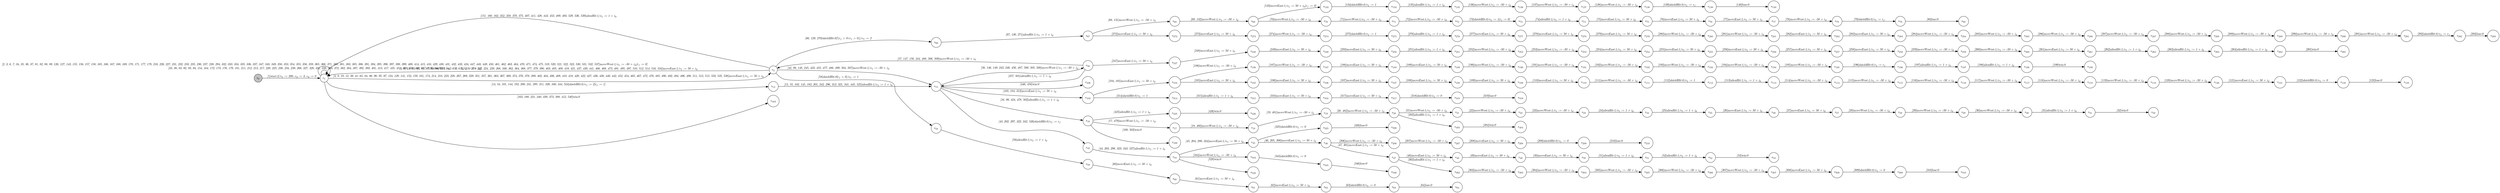 digraph EFSM{
  graph [rankdir="LR", fontname="Latin Modern Math"];
  node [color="black", fillcolor="white", shape="circle", style="filled", fontname="Latin Modern Math"];
  edge [fontname="Latin Modern Math"];

  s0[fillcolor="gray", label=<s<sub>0</sub>>];
  s1[label=<s<sub>1</sub>>];
  s4[label=<s<sub>4</sub>>];
  s14[label=<s<sub>14</sub>>];
  s15[label=<s<sub>15</sub>>];
  s16[label=<s<sub>16</sub>>];
  s17[label=<s<sub>17</sub>>];
  s18[label=<s<sub>18</sub>>];
  s19[label=<s<sub>19</sub>>];
  s20[label=<s<sub>20</sub>>];
  s21[label=<s<sub>21</sub>>];
  s22[label=<s<sub>22</sub>>];
  s23[label=<s<sub>23</sub>>];
  s24[label=<s<sub>24</sub>>];
  s25[label=<s<sub>25</sub>>];
  s26[label=<s<sub>26</sub>>];
  s27[label=<s<sub>27</sub>>];
  s28[label=<s<sub>28</sub>>];
  s29[label=<s<sub>29</sub>>];
  s30[label=<s<sub>30</sub>>];
  s31[label=<s<sub>31</sub>>];
  s32[label=<s<sub>32</sub>>];
  s43[label=<s<sub>43</sub>>];
  s44[label=<s<sub>44</sub>>];
  s45[label=<s<sub>45</sub>>];
  s46[label=<s<sub>46</sub>>];
  s47[label=<s<sub>47</sub>>];
  s48[label=<s<sub>48</sub>>];
  s49[label=<s<sub>49</sub>>];
  s50[label=<s<sub>50</sub>>];
  s51[label=<s<sub>51</sub>>];
  s52[label=<s<sub>52</sub>>];
  s53[label=<s<sub>53</sub>>];
  s56[label=<s<sub>56</sub>>];
  s58[label=<s<sub>58</sub>>];
  s59[label=<s<sub>59</sub>>];
  s60[label=<s<sub>60</sub>>];
  s61[label=<s<sub>61</sub>>];
  s62[label=<s<sub>62</sub>>];
  s63[label=<s<sub>63</sub>>];
  s64[label=<s<sub>64</sub>>];
  s66[label=<s<sub>66</sub>>];
  s67[label=<s<sub>67</sub>>];
  s68[label=<s<sub>68</sub>>];
  s69[label=<s<sub>69</sub>>];
  s70[label=<s<sub>70</sub>>];
  s71[label=<s<sub>71</sub>>];
  s72[label=<s<sub>72</sub>>];
  s73[label=<s<sub>73</sub>>];
  s74[label=<s<sub>74</sub>>];
  s75[label=<s<sub>75</sub>>];
  s76[label=<s<sub>76</sub>>];
  s77[label=<s<sub>77</sub>>];
  s78[label=<s<sub>78</sub>>];
  s79[label=<s<sub>79</sub>>];
  s80[label=<s<sub>80</sub>>];
  s100[label=<s<sub>100</sub>>];
  s103[label=<s<sub>103</sub>>];
  s104[label=<s<sub>104</sub>>];
  s105[label=<s<sub>105</sub>>];
  s106[label=<s<sub>106</sub>>];
  s107[label=<s<sub>107</sub>>];
  s108[label=<s<sub>108</sub>>];
  s109[label=<s<sub>109</sub>>];
  s110[label=<s<sub>110</sub>>];
  s111[label=<s<sub>111</sub>>];
  s112[label=<s<sub>112</sub>>];
  s113[label=<s<sub>113</sub>>];
  s114[label=<s<sub>114</sub>>];
  s115[label=<s<sub>115</sub>>];
  s116[label=<s<sub>116</sub>>];
  s117[label=<s<sub>117</sub>>];
  s118[label=<s<sub>118</sub>>];
  s119[label=<s<sub>119</sub>>];
  s120[label=<s<sub>120</sub>>];
  s121[label=<s<sub>121</sub>>];
  s122[label=<s<sub>122</sub>>];
  s123[label=<s<sub>123</sub>>];
  s133[label=<s<sub>133</sub>>];
  s134[label=<s<sub>134</sub>>];
  s135[label=<s<sub>135</sub>>];
  s136[label=<s<sub>136</sub>>];
  s137[label=<s<sub>137</sub>>];
  s138[label=<s<sub>138</sub>>];
  s139[label=<s<sub>139</sub>>];
  s140[label=<s<sub>140</sub>>];
  s163[label=<s<sub>163</sub>>];
  s186[label=<s<sub>186</sub>>];
  s187[label=<s<sub>187</sub>>];
  s188[label=<s<sub>188</sub>>];
  s189[label=<s<sub>189</sub>>];
  s190[label=<s<sub>190</sub>>];
  s191[label=<s<sub>191</sub>>];
  s192[label=<s<sub>192</sub>>];
  s193[label=<s<sub>193</sub>>];
  s194[label=<s<sub>194</sub>>];
  s195[label=<s<sub>195</sub>>];
  s196[label=<s<sub>196</sub>>];
  s197[label=<s<sub>197</sub>>];
  s198[label=<s<sub>198</sub>>];
  s199[label=<s<sub>199</sub>>];
  s206[label=<s<sub>206</sub>>];
  s207[label=<s<sub>207</sub>>];
  s208[label=<s<sub>208</sub>>];
  s209[label=<s<sub>209</sub>>];
  s210[label=<s<sub>210</sub>>];
  s247[label=<s<sub>247</sub>>];
  s248[label=<s<sub>248</sub>>];
  s249[label=<s<sub>249</sub>>];
  s250[label=<s<sub>250</sub>>];
  s251[label=<s<sub>251</sub>>];
  s252[label=<s<sub>252</sub>>];
  s253[label=<s<sub>253</sub>>];
  s254[label=<s<sub>254</sub>>];
  s255[label=<s<sub>255</sub>>];
  s256[label=<s<sub>256</sub>>];
  s257[label=<s<sub>257</sub>>];
  s258[label=<s<sub>258</sub>>];
  s259[label=<s<sub>259</sub>>];
  s260[label=<s<sub>260</sub>>];
  s261[label=<s<sub>261</sub>>];
  s262[label=<s<sub>262</sub>>];
  s263[label=<s<sub>263</sub>>];
  s264[label=<s<sub>264</sub>>];
  s265[label=<s<sub>265</sub>>];
  s272[label=<s<sub>272</sub>>];
  s273[label=<s<sub>273</sub>>];
  s274[label=<s<sub>274</sub>>];
  s275[label=<s<sub>275</sub>>];
  s276[label=<s<sub>276</sub>>];
  s277[label=<s<sub>277</sub>>];
  s278[label=<s<sub>278</sub>>];
  s279[label=<s<sub>279</sub>>];
  s280[label=<s<sub>280</sub>>];
  s281[label=<s<sub>281</sub>>];
  s282[label=<s<sub>282</sub>>];
  s283[label=<s<sub>283</sub>>];
  s284[label=<s<sub>284</sub>>];
  s285[label=<s<sub>285</sub>>];
  s286[label=<s<sub>286</sub>>];
  s287[label=<s<sub>287</sub>>];
  s288[label=<s<sub>288</sub>>];
  s289[label=<s<sub>289</sub>>];
  s290[label=<s<sub>290</sub>>];
  s291[label=<s<sub>291</sub>>];
  s292[label=<s<sub>292</sub>>];
  s293[label=<s<sub>293</sub>>];
  s302[label=<s<sub>302</sub>>];
  s303[label=<s<sub>303</sub>>];
  s304[label=<s<sub>304</sub>>];
  s305[label=<s<sub>305</sub>>];
  s306[label=<s<sub>306</sub>>];
  s307[label=<s<sub>307</sub>>];
  s308[label=<s<sub>308</sub>>];
  s309[label=<s<sub>309</sub>>];
  s310[label=<s<sub>310</sub>>];
  s314[label=<s<sub>314</sub>>];
  s315[label=<s<sub>315</sub>>];
  s316[label=<s<sub>316</sub>>];
  s317[label=<s<sub>317</sub>>];
  s318[label=<s<sub>318</sub>>];
  s319[label=<s<sub>319</sub>>];
  s325[label=<s<sub>325</sub>>];
  s326[label=<s<sub>326</sub>>];
  s344[label=<s<sub>344</sub>>];
  s345[label=<s<sub>345</sub>>];
  s346[label=<s<sub>346</sub>>];
  s425[label=<s<sub>425</sub>>];
  s426[label=<s<sub>426</sub>>];
  s446[label=<s<sub>446</sub>>];
  s483[label=<s<sub>483</sub>>];
  s484[label=<s<sub>484</sub>>];
  s528[label=<s<sub>528</sub>>];

  s0->s1[label=<<i> [1]start:2/o<sub>1</sub> := 200, o<sub>2</sub> := 3, o<sub>3</sub> := 0</i>>];
  s16->s17[label=<<i> [17, 479]moveWest:1/o<sub>1</sub> := -50 + i<sub>0</sub></i>>];
  s17->s18[label=<<i> [18, 480]moveWest:1/o<sub>1</sub> := -50 + i<sub>0</sub></i>>];
  s18->s19[label=<<i> [19, 481]moveWest:1/o<sub>1</sub> := -50 + i<sub>0</sub></i>>];
  s19->s20[label=<<i> [20, 482]moveWest:1/o<sub>1</sub> := -50 + i<sub>0</sub></i>>];
  s20->s21[label=<<i> [21]moveWest:1/o<sub>1</sub> := -50 + i<sub>0</sub></i>>];
  s21->s22[label=<<i> [22]moveWest:1/o<sub>1</sub> := -50 + i<sub>0</sub></i>>];
  s22->s23[label=<<i> [23]moveWest:1/o<sub>1</sub> := -50 + i<sub>0</sub></i>>];
  s23->s24[label=<<i> [24]alienHit:1/o<sub>1</sub> := 1 + i<sub>0</sub></i>>];
  s24->s25[label=<<i> [25]alienHit:1/o<sub>1</sub> := 1 + i<sub>0</sub></i>>];
  s25->s26[label=<<i> [26]moveEast:1/o<sub>1</sub> := 50 + i<sub>0</sub></i>>];
  s26->s27[label=<<i> [27]moveEast:1/o<sub>1</sub> := 50 + i<sub>0</sub></i>>];
  s27->s28[label=<<i> [28]moveWest:1/o<sub>1</sub> := -50 + i<sub>0</sub></i>>];
  s28->s29[label=<<i> [29]moveWest:1/o<sub>1</sub> := -50 + i<sub>0</sub></i>>];
  s29->s30[label=<<i> [30]moveWest:1/o<sub>1</sub> := -50 + i<sub>0</sub></i>>];
  s30->s31[label=<<i> [31]alienHit:1/o<sub>1</sub> := 1 + i<sub>0</sub></i>>];
  s31->s32[label=<<i> [32]win:0</i>>];
  s44->s45[label=<<i> [45, 204, 299, 324]moveEast:1/o<sub>1</sub> := 50 + i<sub>0</sub></i>>];
  s45->s46[label=<<i> [46, 205, 300]moveEast:1/o<sub>1</sub> := 50 + i<sub>0</sub></i>>];
  s46->s47[label=<<i> [47, 301]moveEast:1/o<sub>1</sub> := 50 + i<sub>0</sub></i>>];
  s47->s48[label=<<i> [48]moveEast:1/o<sub>1</sub> := 50 + i<sub>0</sub></i>>];
  s48->s49[label=<<i> [49]moveEast:1/o<sub>1</sub> := 50 + i<sub>0</sub></i>>];
  s49->s50[label=<<i> [50]moveEast:1/o<sub>1</sub> := 50 + i<sub>0</sub></i>>];
  s50->s51[label=<<i> [51]alienHit:1/o<sub>1</sub> := 1 + i<sub>0</sub></i>>];
  s51->s52[label=<<i> [52]alienHit:1/o<sub>1</sub> := 1 + i<sub>0</sub></i>>];
  s52->s53[label=<<i> [53]win:0</i>>];
  s4->s58[label=<<i> [58]shieldHit:0&#91;r<sub>1</sub> &gt; 0&#93;/o<sub>1</sub> := 1</i>>];
  s58->s59[label=<<i> [59]alienHit:1/o<sub>1</sub> := 1 + i<sub>0</sub></i>>];
  s59->s60[label=<<i> [60]moveEast:1/o<sub>1</sub> := 50 + i<sub>0</sub></i>>];
  s60->s61[label=<<i> [61]moveEast:1/o<sub>1</sub> := 50 + i<sub>0</sub></i>>];
  s61->s62[label=<<i> [62]moveEast:1/o<sub>1</sub> := 50 + i<sub>0</sub></i>>];
  s62->s63[label=<<i> [63]shieldHit:0/o<sub>1</sub> := 0</i>>];
  s63->s64[label=<<i> [64]lose:0</i>>];
  s67->s68[label=<<i> [68, 131]moveWest:1/o<sub>1</sub> := -50 + i<sub>0</sub></i>>];
  s68->s69[label=<<i> [69, 132]moveWest:1/o<sub>1</sub> := -50 + i<sub>0</sub></i>>];
  s69->s70[label=<<i> [70]moveWest:1/o<sub>1</sub> := -50 + i<sub>0</sub></i>>];
  s70->s71[label=<<i> [71]moveWest:1/o<sub>1</sub> := -50 + i<sub>0</sub></i>>];
  s71->s72[label=<<i> [72]moveWest:1/o<sub>1</sub> := -50 + i<sub>0</sub></i>>];
  s72->s73[label=<<i> [73]shieldHit:0/o<sub>1</sub> := 1&#91;r<sub>1</sub> := 0&#93;</i>>];
  s73->s74[label=<<i> [74]alienHit:1/o<sub>1</sub> := 1 + i<sub>0</sub></i>>];
  s74->s75[label=<<i> [75]moveEast:1/o<sub>1</sub> := 50 + i<sub>0</sub></i>>];
  s75->s76[label=<<i> [76]moveEast:1/o<sub>1</sub> := 50 + i<sub>0</sub></i>>];
  s76->s77[label=<<i> [77]moveEast:1/o<sub>1</sub> := 50 + i<sub>0</sub></i>>];
  s77->s78[label=<<i> [78]moveWest:1/o<sub>1</sub> := -50 + i<sub>0</sub></i>>];
  s78->s79[label=<<i> [79]shieldHit:0/o<sub>1</sub> := r<sub>1</sub></i>>];
  s79->s80[label=<<i> [80]lose:0</i>>];
  s16->s100[label=<<i> [100, 503]win:0</i>>];
  s103->s104[label=<<i> [104, 185]moveEast:1/o<sub>1</sub> := 50 + i<sub>0</sub></i>>];
  s104->s105[label=<<i> [105]moveEast:1/o<sub>1</sub> := 50 + i<sub>0</sub></i>>];
  s105->s106[label=<<i> [106]moveEast:1/o<sub>1</sub> := 50 + i<sub>0</sub></i>>];
  s106->s107[label=<<i> [107]moveEast:1/o<sub>1</sub> := 50 + i<sub>0</sub></i>>];
  s107->s108[label=<<i> [108]moveEast:1/o<sub>1</sub> := 50 + i<sub>0</sub></i>>];
  s108->s109[label=<<i> [109]moveEast:1/o<sub>1</sub> := 50 + i<sub>0</sub></i>>];
  s109->s110[label=<<i> [110]moveEast:1/o<sub>1</sub> := 50 + i<sub>0</sub></i>>];
  s110->s111[label=<<i> [111]moveWest:1/o<sub>1</sub> := -50 + i<sub>0</sub></i>>];
  s111->s112[label=<<i> [112]shieldHit:0/o<sub>1</sub> := 1</i>>];
  s112->s113[label=<<i> [113]alienHit:1/o<sub>1</sub> := 1 + i<sub>0</sub></i>>];
  s113->s114[label=<<i> [114]moveWest:1/o<sub>1</sub> := -50 + i<sub>0</sub></i>>];
  s114->s115[label=<<i> [115]moveWest:1/o<sub>1</sub> := -50 + i<sub>0</sub></i>>];
  s115->s116[label=<<i> [116]moveWest:1/o<sub>1</sub> := -50 + i<sub>0</sub></i>>];
  s116->s117[label=<<i> [117]moveWest:1/o<sub>1</sub> := -50 + i<sub>0</sub></i>>];
  s117->s118[label=<<i> [118]moveWest:1/o<sub>1</sub> := -50 + i<sub>0</sub></i>>];
  s118->s119[label=<<i> [119]moveWest:1/o<sub>1</sub> := -50 + i<sub>0</sub></i>>];
  s119->s120[label=<<i> [120]moveWest:1/o<sub>1</sub> := -50 + i<sub>0</sub></i>>];
  s120->s121[label=<<i> [121]moveEast:1/o<sub>1</sub> := 50 + i<sub>0</sub></i>>];
  s121->s122[label=<<i> [122]shieldHit:0/o<sub>1</sub> := 0</i>>];
  s122->s123[label=<<i> [123]lose:0</i>>];
  s4->s66[label=<<i> [66, 129, 270]shieldHit:0&#91;!(r<sub>1</sub> &gt; 0&or;r<sub>1</sub> &gt; 0)&#93;/o<sub>1</sub> := 2</i>>];
  s66->s67[label=<<i> [67, 130, 271]alienHit:1/o<sub>1</sub> := 1 + i<sub>0</sub></i>>];
  s69->s133[label=<<i> [133]moveEast:1/o<sub>1</sub> := 50 + i<sub>0</sub>&#91;r<sub>1</sub> := 0&#93;</i>>];
  s133->s134[label=<<i> [134]shieldHit:0/o<sub>1</sub> := 1</i>>];
  s134->s135[label=<<i> [135]alienHit:1/o<sub>1</sub> := 1 + i<sub>0</sub></i>>];
  s135->s136[label=<<i> [136]moveWest:1/o<sub>1</sub> := -50 + i<sub>0</sub></i>>];
  s136->s137[label=<<i> [137]moveWest:1/o<sub>1</sub> := -50 + i<sub>0</sub></i>>];
  s137->s138[label=<<i> [138]moveWest:1/o<sub>1</sub> := -50 + i<sub>0</sub></i>>];
  s138->s139[label=<<i> [139]shieldHit:0/o<sub>1</sub> := r<sub>1</sub></i>>];
  s139->s140[label=<<i> [140]lose:0</i>>];
  s1->s163[label=<<i> [163, 180, 221, 240, 339, 373, 388, 412, 540]win:0</i>>];
  s104->s186[label=<<i> [186]moveWest:1/o<sub>1</sub> := -50 + i<sub>0</sub></i>>];
  s186->s187[label=<<i> [187]moveWest:1/o<sub>1</sub> := -50 + i<sub>0</sub></i>>];
  s187->s188[label=<<i> [188]moveEast:1/o<sub>1</sub> := 50 + i<sub>0</sub></i>>];
  s188->s189[label=<<i> [189]moveEast:1/o<sub>1</sub> := 50 + i<sub>0</sub></i>>];
  s189->s190[label=<<i> [190]moveWest:1/o<sub>1</sub> := -50 + i<sub>0</sub></i>>];
  s190->s191[label=<<i> [191]moveWest:1/o<sub>1</sub> := -50 + i<sub>0</sub></i>>];
  s191->s192[label=<<i> [192]moveWest:1/o<sub>1</sub> := -50 + i<sub>0</sub></i>>];
  s192->s193[label=<<i> [193]moveWest:1/o<sub>1</sub> := -50 + i<sub>0</sub></i>>];
  s193->s194[label=<<i> [194]moveWest:1/o<sub>1</sub> := -50 + i<sub>0</sub></i>>];
  s194->s195[label=<<i> [195]moveWest:1/o<sub>1</sub> := -50 + i<sub>0</sub></i>>];
  s195->s196[label=<<i> [196]shieldHit:0/o<sub>1</sub> := r<sub>1</sub></i>>];
  s196->s197[label=<<i> [197]alienHit:1/o<sub>1</sub> := 1 + i<sub>0</sub></i>>];
  s197->s198[label=<<i> [198]alienHit:1/o<sub>1</sub> := 1 + i<sub>0</sub></i>>];
  s198->s199[label=<<i> [199]win:0</i>>];
  s46->s206[label=<<i> [206]moveWest:1/o<sub>1</sub> := -50 + i<sub>0</sub></i>>];
  s206->s207[label=<<i> [207]moveWest:1/o<sub>1</sub> := -50 + i<sub>0</sub></i>>];
  s207->s208[label=<<i> [208]moveEast:1/o<sub>1</sub> := 50 + i<sub>0</sub></i>>];
  s208->s209[label=<<i> [209]shieldHit:0/o<sub>1</sub> := 0</i>>];
  s209->s210[label=<<i> [210]lose:0</i>>];
  s56->s247[label=<<i> [247]moveEast:1/o<sub>1</sub> := 50 + i<sub>0</sub></i>>];
  s247->s248[label=<<i> [248]moveEast:1/o<sub>1</sub> := 50 + i<sub>0</sub></i>>];
  s248->s249[label=<<i> [249]moveEast:1/o<sub>1</sub> := 50 + i<sub>0</sub></i>>];
  s249->s250[label=<<i> [250]moveEast:1/o<sub>1</sub> := 50 + i<sub>0</sub></i>>];
  s250->s251[label=<<i> [251]alienHit:1/o<sub>1</sub> := 1 + i<sub>0</sub></i>>];
  s251->s252[label=<<i> [252]moveWest:1/o<sub>1</sub> := -50 + i<sub>0</sub></i>>];
  s252->s253[label=<<i> [253]moveWest:1/o<sub>1</sub> := -50 + i<sub>0</sub></i>>];
  s253->s254[label=<<i> [254]moveEast:1/o<sub>1</sub> := 50 + i<sub>0</sub></i>>];
  s254->s255[label=<<i> [255]moveEast:1/o<sub>1</sub> := 50 + i<sub>0</sub></i>>];
  s255->s256[label=<<i> [256]moveEast:1/o<sub>1</sub> := 50 + i<sub>0</sub></i>>];
  s256->s257[label=<<i> [257]moveEast:1/o<sub>1</sub> := 50 + i<sub>0</sub></i>>];
  s257->s258[label=<<i> [258]moveEast:1/o<sub>1</sub> := 50 + i<sub>0</sub></i>>];
  s258->s259[label=<<i> [259]moveWest:1/o<sub>1</sub> := -50 + i<sub>0</sub></i>>];
  s259->s260[label=<<i> [260]moveWest:1/o<sub>1</sub> := -50 + i<sub>0</sub></i>>];
  s260->s261[label=<<i> [261]moveEast:1/o<sub>1</sub> := 50 + i<sub>0</sub></i>>];
  s261->s262[label=<<i> [262]alienHit:1/o<sub>1</sub> := 1 + i<sub>0</sub></i>>];
  s262->s263[label=<<i> [263]alienHit:1/o<sub>1</sub> := 1 + i<sub>0</sub></i>>];
  s263->s264[label=<<i> [264]alienHit:1/o<sub>1</sub> := 1 + i<sub>0</sub></i>>];
  s264->s265[label=<<i> [265]win:0</i>>];
  s67->s272[label=<<i> [272]moveEast:1/o<sub>1</sub> := 50 + i<sub>0</sub></i>>];
  s272->s273[label=<<i> [273]moveEast:1/o<sub>1</sub> := 50 + i<sub>0</sub></i>>];
  s273->s274[label=<<i> [274]moveWest:1/o<sub>1</sub> := -50 + i<sub>0</sub></i>>];
  s274->s275[label=<<i> [275]shieldHit:0/o<sub>1</sub> := 1</i>>];
  s275->s276[label=<<i> [276]alienHit:1/o<sub>1</sub> := 1 + i<sub>0</sub></i>>];
  s276->s277[label=<<i> [277]moveEast:1/o<sub>1</sub> := 50 + i<sub>0</sub></i>>];
  s277->s278[label=<<i> [278]moveEast:1/o<sub>1</sub> := 50 + i<sub>0</sub></i>>];
  s278->s279[label=<<i> [279]moveEast:1/o<sub>1</sub> := 50 + i<sub>0</sub></i>>];
  s279->s280[label=<<i> [280]moveWest:1/o<sub>1</sub> := -50 + i<sub>0</sub></i>>];
  s280->s281[label=<<i> [281]moveWest:1/o<sub>1</sub> := -50 + i<sub>0</sub></i>>];
  s281->s282[label=<<i> [282]moveEast:1/o<sub>1</sub> := 50 + i<sub>0</sub></i>>];
  s282->s283[label=<<i> [283]moveEast:1/o<sub>1</sub> := 50 + i<sub>0</sub></i>>];
  s283->s284[label=<<i> [284]moveWest:1/o<sub>1</sub> := -50 + i<sub>0</sub></i>>];
  s284->s285[label=<<i> [285]moveWest:1/o<sub>1</sub> := -50 + i<sub>0</sub></i>>];
  s285->s286[label=<<i> [286]moveWest:1/o<sub>1</sub> := -50 + i<sub>0</sub></i>>];
  s286->s287[label=<<i> [287]moveWest:1/o<sub>1</sub> := -50 + i<sub>0</sub></i>>];
  s287->s288[label=<<i> [288]moveWest:1/o<sub>1</sub> := -50 + i<sub>0</sub></i>>];
  s288->s289[label=<<i> [289]moveWest:1/o<sub>1</sub> := -50 + i<sub>0</sub></i>>];
  s289->s290[label=<<i> [290]moveWest:1/o<sub>1</sub> := -50 + i<sub>0</sub></i>>];
  s290->s291[label=<<i> [291]moveWest:1/o<sub>1</sub> := -50 + i<sub>0</sub></i>>];
  s291->s292[label=<<i> [292]shieldHit:0/o<sub>1</sub> := r<sub>1</sub></i>>];
  s292->s293[label=<<i> [293]lose:0</i>>];
  s47->s302[label=<<i> [302]alienHit:1/o<sub>1</sub> := 1 + i<sub>0</sub></i>>];
  s302->s303[label=<<i> [303]moveWest:1/o<sub>1</sub> := -50 + i<sub>0</sub></i>>];
  s303->s304[label=<<i> [304]moveWest:1/o<sub>1</sub> := -50 + i<sub>0</sub></i>>];
  s304->s305[label=<<i> [305]moveWest:1/o<sub>1</sub> := -50 + i<sub>0</sub></i>>];
  s305->s306[label=<<i> [306]moveWest:1/o<sub>1</sub> := -50 + i<sub>0</sub></i>>];
  s306->s307[label=<<i> [307]moveWest:1/o<sub>1</sub> := -50 + i<sub>0</sub></i>>];
  s307->s308[label=<<i> [308]moveEast:1/o<sub>1</sub> := 50 + i<sub>0</sub></i>>];
  s308->s309[label=<<i> [309]shieldHit:0/o<sub>1</sub> := 0</i>>];
  s309->s310[label=<<i> [310]lose:0</i>>];
  s15->s103[label=<<i> [103, 184, 313]moveEast:1/o<sub>1</sub> := 50 + i<sub>0</sub></i>>];
  s103->s314[label=<<i> [314]shieldHit:0/o<sub>1</sub> := 1</i>>];
  s314->s315[label=<<i> [315]alienHit:1/o<sub>1</sub> := 1 + i<sub>0</sub></i>>];
  s315->s316[label=<<i> [316]moveEast:1/o<sub>1</sub> := 50 + i<sub>0</sub></i>>];
  s316->s317[label=<<i> [317]moveEast:1/o<sub>1</sub> := 50 + i<sub>0</sub></i>>];
  s317->s318[label=<<i> [318]shieldHit:0/o<sub>1</sub> := 0</i>>];
  s318->s319[label=<<i> [319]lose:0</i>>];
  s45->s325[label=<<i> [325]shieldHit:0/o<sub>1</sub> := 0</i>>];
  s325->s326[label=<<i> [326]lose:0</i>>];
  s15->s43[label=<<i> [43, 202, 297, 322, 342, 526]shieldHit:0/o<sub>1</sub> := r<sub>1</sub></i>>];
  s43->s44[label=<<i> [44, 203, 298, 323, 343, 527]alienHit:1/o<sub>1</sub> := 1 + i<sub>0</sub></i>>];
  s44->s344[label=<<i> [344]moveWest:1/o<sub>1</sub> := -50 + i<sub>0</sub></i>>];
  s344->s345[label=<<i> [345]shieldHit:0/o<sub>1</sub> := 0</i>>];
  s345->s346[label=<<i> [346]lose:0</i>>];
  s16->s425[label=<<i> [425]alienHit:1/o<sub>1</sub> := 1 + i<sub>0</sub></i>>];
  s425->s426[label=<<i> [426]win:0</i>>];
  s1->s14[label=<<i> [14, 54, 101, 144, 182, 200, 241, 295, 311, 320, 340, 444, 524]shieldHit:0/o<sub>1</sub> := 2&#91;r<sub>1</sub> := 1&#93;</i>>];
  s14->s15[label=<<i> [15, 55, 102, 145, 183, 201, 242, 296, 312, 321, 341, 445, 525]alienHit:1/o<sub>1</sub> := 1 + i<sub>0</sub></i>>];
  s15->s446[label=<<i> [446, 458]win:0</i>>];
  s56->s15[label=<<i> [457, 501]alienHit:1/o<sub>1</sub> := 1 + i<sub>0</sub></i>>];
  s15->s16[label=<<i> [16, 99, 424, 478, 502]alienHit:1/o<sub>1</sub> := 1 + i<sub>0</sub></i>>];
  s20->s483[label=<<i> [483]alienHit:1/o<sub>1</sub> := 1 + i<sub>0</sub></i>>];
  s483->s484[label=<<i> [484]win:0</i>>];
  s4->s1[label=<<i> [151, 160, 162, 352, 358, 370, 375, 407, 411, 428, 443, 453, 489, 493, 529, 536, 539]alienHit:1/o<sub>1</sub> := 1 + i<sub>0</sub></i>>];
  s4->s15[label=<<i> [42, 98, 148, 245, 423, 455, 477, 486, 499, 504, 507]moveWest:1/o<sub>1</sub> := -50 + i<sub>0</sub></i>>];
  s15->s56[label=<<i> [56, 146, 149, 243, 246, 456, 487, 500, 505, 508]moveWest:1/o<sub>1</sub> := -50 + i<sub>0</sub></i>>];
  s56->s4[label=<<i> [57, 147, 150, 244, 488, 506, 509]moveWest:1/o<sub>1</sub> := -50 + i<sub>0</sub></i>>];
  s1->s4[label=<<i> [4, 8, 10, 12, 39, 41, 65, 84, 86, 90, 95, 97, 124, 128, 141, 152, 159, 161, 174, 214, 218, 223, 228, 267, 269, 329, 351, 357, 361, 363, 367, 369, 374, 376, 378, 389, 402, 404, 406, 408, 410, 418, 420, 422, 427, 436, 438, 440, 442, 452, 454, 465, 467, 472, 476, 485, 490, 492, 494, 496, 498, 511, 513, 515, 533, 535, 538]moveEast:1/o<sub>1</sub> := 50 + i<sub>0</sub></i>>];
  s4->s1[label=<<i> [5, 9, 11, 13, 40, 85, 87, 91, 96, 125, 142, 153, 175, 215, 219, 222, 224, 229, 268, 330, 362, 364, 368, 377, 379, 390, 403, 405, 409, 419, 421, 437, 439, 441, 466, 468, 473, 491, 495, 497, 510, 512, 514, 516, 534]moveEast:1/o<sub>1</sub> := 50 + i<sub>0</sub></i>>];
  s1->s1[label=<<i> [33, 38, 83, 92, 93, 94, 154, 164, 172, 173, 176, 179, 181, 211, 212, 213, 217, 220, 225, 230, 234, 239, 266, 327, 328, 331, 338, 360, 372, 382, 384, 387, 392, 393, 401, 413, 417, 435, 451, 459, 460, 469, 517, 518]alienHit:1/o<sub>1</sub> := 1 + i<sub>0</sub>&#91;r<sub>1</sub> := 2 &times; i<sub>0</sub>&#93;</i>>];
  s1->s1[label=<<i> [2, 3, 6, 7, 34, 35, 36, 37, 81, 82, 88, 89, 126, 127, 143, 155, 156, 157, 158, 165, 166, 167, 168, 169, 170, 171, 177, 178, 216, 226, 227, 231, 232, 233, 235, 236, 237, 238, 294, 332, 333, 334, 335, 336, 337, 347, 348, 349, 350, 353, 354, 355, 356, 359, 365, 366, 371, 380, 381, 383, 385, 386, 391, 394, 395, 396, 397, 398, 399, 400, 414, 415, 416, 429, 430, 431, 432, 433, 434, 447, 448, 449, 450, 461, 462, 463, 464, 470, 471, 474, 475, 519, 520, 521, 522, 523, 530, 531, 532, 537]moveWest:1/o<sub>1</sub> := -50 + i<sub>0</sub>&#91;r<sub>1</sub> := 0&#93;</i>>];
  s44->s528[label=<<i> [528]win:0</i>>];
}